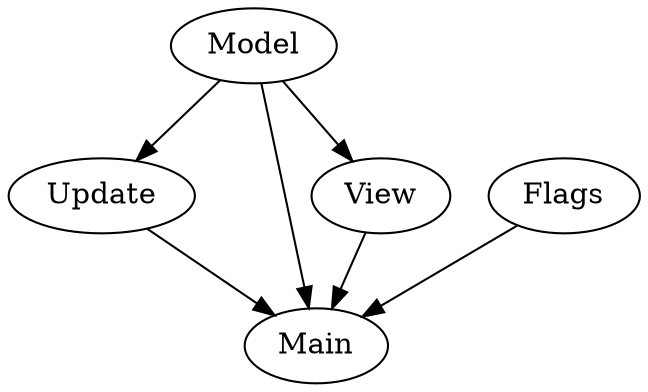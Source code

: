 digraph {
  Update -> Main
  View -> Main
  Model -> Main
  Model -> Update
  Model -> View
  Flags -> Main
}
